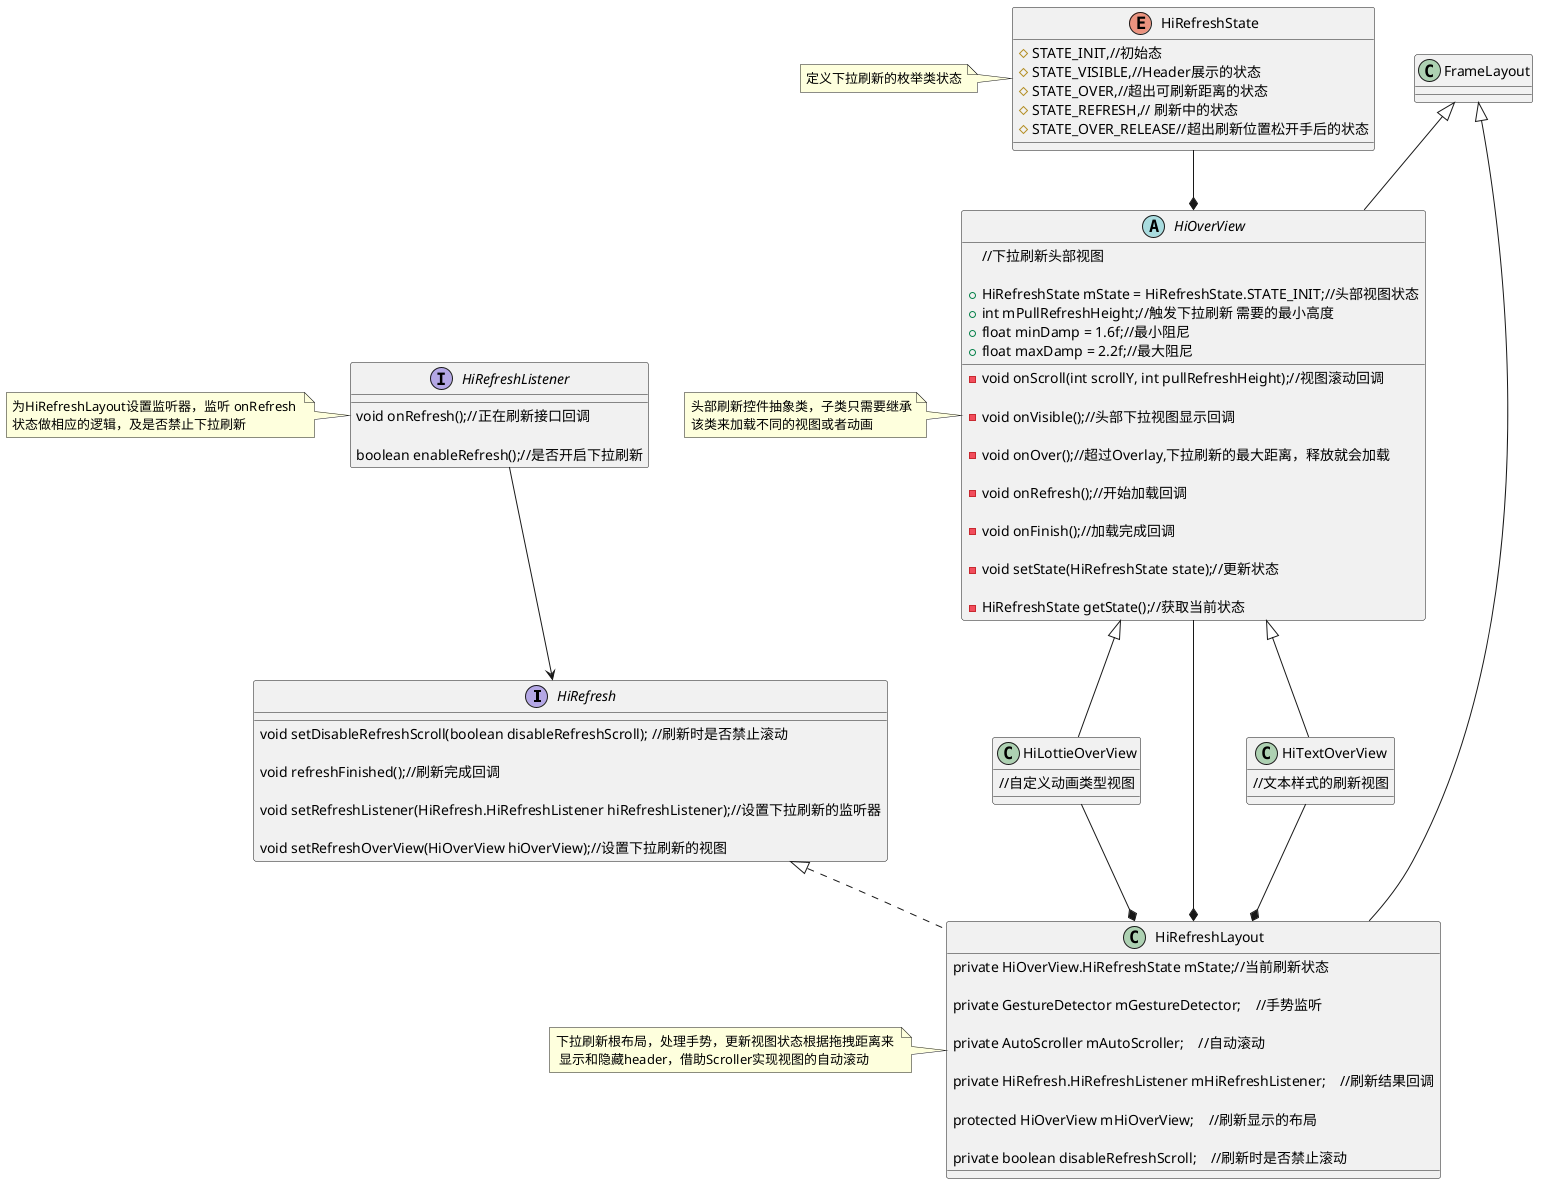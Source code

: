 @startuml

interface HiRefresh{
    void setDisableRefreshScroll(boolean disableRefreshScroll); //刷新时是否禁止滚动

    void refreshFinished();//刷新完成回调

    void setRefreshListener(HiRefresh.HiRefreshListener hiRefreshListener);//设置下拉刷新的监听器

     void setRefreshOverView(HiOverView hiOverView);//设置下拉刷新的视图
}

interface HiRefreshListener {

    void onRefresh();//正在刷新接口回调

    boolean enableRefresh();//是否开启下拉刷新
}

abstract class HiOverView extends FrameLayout{
    //下拉刷新头部视图

     + HiRefreshState mState = HiRefreshState.STATE_INIT;//头部视图状态
     + int mPullRefreshHeight;//触发下拉刷新 需要的最小高度
     + float minDamp = 1.6f;//最小阻尼
     + float maxDamp = 2.2f;//最大阻尼

     -  void onScroll(int scrollY, int pullRefreshHeight);//视图滚动回调

     -  void onVisible();//头部下拉视图显示回调

     -  void onOver();//超过Overlay,下拉刷新的最大距离，释放就会加载

     -  void onRefresh();//开始加载回调

     -  void onFinish();//加载完成回调

     - void setState(HiRefreshState state);//更新状态

     - HiRefreshState getState();//获取当前状态

}

class HiTextOverView extends HiOverView{
    //文本样式的刷新视图
}

class HiLottieOverView extends HiOverView{
    //自定义动画类型视图
}

class HiRefreshLayout extends FrameLayout implements HiRefresh{

    private HiOverView.HiRefreshState mState;//当前刷新状态

    private GestureDetector mGestureDetector;    //手势监听

    private AutoScroller mAutoScroller;    //自动滚动

    private HiRefresh.HiRefreshListener mHiRefreshListener;    //刷新结果回调

    protected HiOverView mHiOverView;    //刷新显示的布局

    private boolean disableRefreshScroll;    //刷新时是否禁止滚动

}
enum HiRefreshState {
       # STATE_INIT,//初始态
       # STATE_VISIBLE,//Header展示的状态
       # STATE_OVER,//超出可刷新距离的状态
       # STATE_REFRESH,// 刷新中的状态
       # STATE_OVER_RELEASE//超出刷新位置松开手后的状态
}

HiRefreshState --* HiOverView
HiOverView --* HiRefreshLayout
HiTextOverView --* HiRefreshLayout
HiLottieOverView --* HiRefreshLayout
HiRefreshListener --> HiRefresh

note left of HiRefreshState:定义下拉刷新的枚举类状态
note left of HiOverView:头部刷新控件抽象类，子类只需要继承\n该类来加载不同的视图或者动画

note left of HiRefreshListener:为HiRefreshLayout设置监听器，监听 onRefresh \n状态做相应的逻辑，及是否禁止下拉刷新

note left of HiRefreshLayout:下拉刷新根布局，处理手势，更新视图状态根据拖拽距离来 \n 显示和隐藏header，借助Scroller实现视图的自动滚动

@enduml